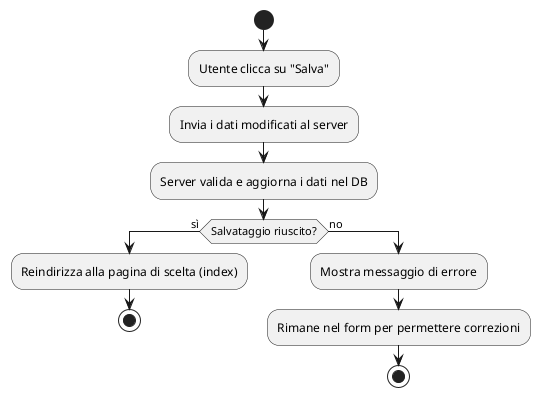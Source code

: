 @startuml Salvataggio_modifiche
start
:Utente clicca su "Salva";
:Invia i dati modificati al server;
:Server valida e aggiorna i dati nel DB;
if (Salvataggio riuscito?) then (sì)
    :Reindirizza alla pagina di scelta (index);
    stop
else (no)
    :Mostra messaggio di errore;
    :Rimane nel form per permettere correzioni;
    stop
endif
@enduml
